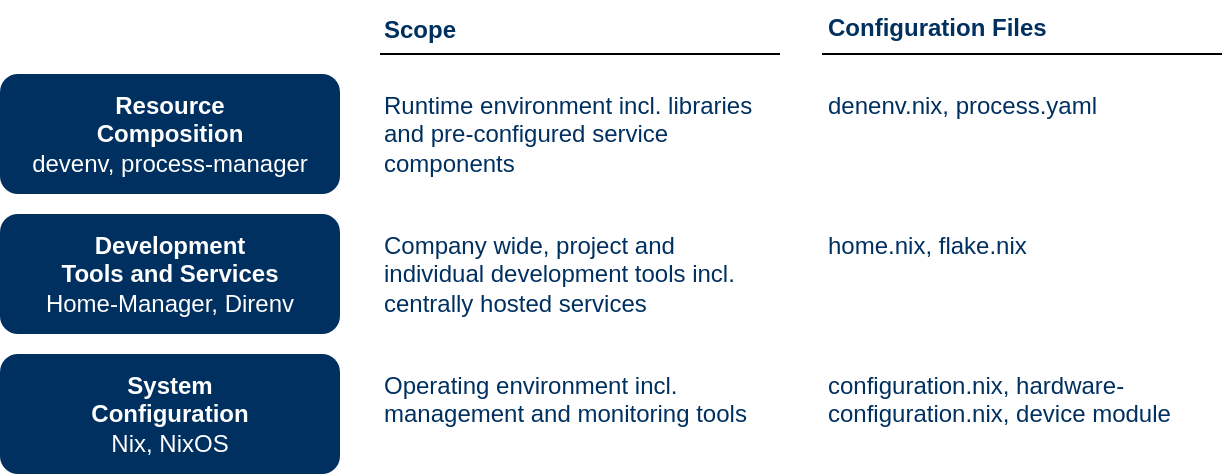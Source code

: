 <mxfile version="27.1.3" pages="2">
  <diagram name="technology" id="HCyVaX-hGJ82w2xpqGKD">
    <mxGraphModel dx="1426" dy="852" grid="1" gridSize="10" guides="1" tooltips="1" connect="1" arrows="1" fold="1" page="1" pageScale="1" pageWidth="827" pageHeight="1169" math="0" shadow="0">
      <root>
        <mxCell id="0" />
        <mxCell id="1" parent="0" />
        <mxCell id="trhJKr_4E9_vjIeC_0na-2" value="&lt;font style=&quot;color: light-dark(rgb(255, 255, 255), rgb(255, 255, 255));&quot;&gt;&lt;b&gt;System&lt;br&gt;Configuration&lt;br&gt;&lt;/b&gt;Nix, NixOS&lt;/font&gt;" style="rounded=1;whiteSpace=wrap;html=1;fillColor=light-dark(#003060,#003060);strokeColor=none;" vertex="1" parent="1">
          <mxGeometry x="40" y="256" width="170" height="60" as="geometry" />
        </mxCell>
        <mxCell id="trhJKr_4E9_vjIeC_0na-3" value="&lt;font style=&quot;color: light-dark(rgb(255, 255, 255), rgb(255, 255, 255));&quot;&gt;&lt;b&gt;Development&lt;br&gt;Tools and Services&lt;br&gt;&lt;/b&gt;Home-Manager, Direnv&lt;/font&gt;" style="rounded=1;whiteSpace=wrap;html=1;fillColor=light-dark(#003060,#003060);strokeColor=none;" vertex="1" parent="1">
          <mxGeometry x="40" y="186" width="170" height="60" as="geometry" />
        </mxCell>
        <mxCell id="trhJKr_4E9_vjIeC_0na-4" value="&lt;font style=&quot;color: light-dark(rgb(255, 255, 255), rgb(255, 255, 255));&quot;&gt;&lt;b&gt;Resource&lt;br&gt;Composition&lt;br&gt;&lt;/b&gt;devenv, process-manager&lt;/font&gt;" style="rounded=1;whiteSpace=wrap;html=1;fillColor=light-dark(#003060,#003060);strokeColor=none;" vertex="1" parent="1">
          <mxGeometry x="40" y="116" width="170" height="60" as="geometry" />
        </mxCell>
        <mxCell id="trhJKr_4E9_vjIeC_0na-5" value="" style="endArrow=none;html=1;rounded=0;" edge="1" parent="1">
          <mxGeometry width="50" height="50" relative="1" as="geometry">
            <mxPoint x="230" y="106" as="sourcePoint" />
            <mxPoint x="430" y="106" as="targetPoint" />
          </mxGeometry>
        </mxCell>
        <mxCell id="trhJKr_4E9_vjIeC_0na-6" value="" style="endArrow=none;html=1;rounded=0;" edge="1" parent="1">
          <mxGeometry width="50" height="50" relative="1" as="geometry">
            <mxPoint x="451" y="106" as="sourcePoint" />
            <mxPoint x="651" y="106" as="targetPoint" />
          </mxGeometry>
        </mxCell>
        <mxCell id="trhJKr_4E9_vjIeC_0na-7" value="&lt;div style=&quot;text-align: center;&quot;&gt;&lt;span style=&quot;background-color: transparent;&quot;&gt;&lt;b&gt;Scope&lt;/b&gt;&lt;/span&gt;&lt;/div&gt;" style="text;whiteSpace=wrap;html=1;labelBackgroundColor=none;fontColor=light-dark(#003060,#003060);" vertex="1" parent="1">
          <mxGeometry x="230" y="80" width="170" height="30" as="geometry" />
        </mxCell>
        <mxCell id="trhJKr_4E9_vjIeC_0na-8" value="Operating environment incl. management and monitoring tools" style="text;whiteSpace=wrap;html=1;labelBackgroundColor=none;fontColor=light-dark(#003060,#003060);" vertex="1" parent="1">
          <mxGeometry x="230" y="257.5" width="200" height="57" as="geometry" />
        </mxCell>
        <mxCell id="trhJKr_4E9_vjIeC_0na-9" value="&lt;div style=&quot;text-align: center;&quot;&gt;&lt;span style=&quot;background-color: transparent;&quot;&gt;&lt;b&gt;Configuration Files&lt;/b&gt;&lt;/span&gt;&lt;/div&gt;" style="text;whiteSpace=wrap;html=1;labelBackgroundColor=none;fontColor=light-dark(#003060,#003060);" vertex="1" parent="1">
          <mxGeometry x="452" y="79" width="170" height="30" as="geometry" />
        </mxCell>
        <mxCell id="trhJKr_4E9_vjIeC_0na-10" value="Company wide, project and individual development tools incl. centrally hosted services&amp;nbsp;" style="text;whiteSpace=wrap;html=1;labelBackgroundColor=none;fontColor=light-dark(#003060,#003060);" vertex="1" parent="1">
          <mxGeometry x="230" y="187.5" width="200" height="57" as="geometry" />
        </mxCell>
        <mxCell id="trhJKr_4E9_vjIeC_0na-11" value="Runtime environment incl. libraries and pre-configured service components" style="text;whiteSpace=wrap;html=1;labelBackgroundColor=none;fontColor=light-dark(#003060,#003060);" vertex="1" parent="1">
          <mxGeometry x="230" y="117.5" width="200" height="57" as="geometry" />
        </mxCell>
        <mxCell id="trhJKr_4E9_vjIeC_0na-12" value="configuration.nix, hardware-configuration.nix, device module" style="text;whiteSpace=wrap;html=1;labelBackgroundColor=none;fontColor=light-dark(#003060,#003060);" vertex="1" parent="1">
          <mxGeometry x="452" y="257.5" width="200" height="57" as="geometry" />
        </mxCell>
        <mxCell id="trhJKr_4E9_vjIeC_0na-13" value="home.nix, flake.nix" style="text;whiteSpace=wrap;html=1;labelBackgroundColor=none;fontColor=light-dark(#003060,#003060);" vertex="1" parent="1">
          <mxGeometry x="452" y="187.5" width="200" height="57" as="geometry" />
        </mxCell>
        <mxCell id="trhJKr_4E9_vjIeC_0na-14" value="denenv.nix, process.yaml" style="text;whiteSpace=wrap;html=1;labelBackgroundColor=none;fontColor=light-dark(#003060,#003060);" vertex="1" parent="1">
          <mxGeometry x="452" y="117.5" width="200" height="57" as="geometry" />
        </mxCell>
      </root>
    </mxGraphModel>
  </diagram>
  <diagram id="Hz-IN_Wbsbl5puNY5XjU" name="sovereignty">
    <mxGraphModel dx="1426" dy="852" grid="1" gridSize="10" guides="1" tooltips="1" connect="1" arrows="1" fold="1" page="1" pageScale="1" pageWidth="827" pageHeight="1169" math="0" shadow="0">
      <root>
        <mxCell id="0" />
        <mxCell id="1" parent="0" />
        <mxCell id="kL0Syt9OAY-uQLCxVgfZ-1" value="Internet&lt;br&gt;Security" style="rounded=0;whiteSpace=wrap;html=1;" vertex="1" parent="1">
          <mxGeometry x="120" y="500" width="120" height="60" as="geometry" />
        </mxCell>
        <mxCell id="kL0Syt9OAY-uQLCxVgfZ-2" value="Micro-&lt;br&gt;Services" style="rounded=0;whiteSpace=wrap;html=1;" vertex="1" parent="1">
          <mxGeometry x="120" y="440" width="120" height="60" as="geometry" />
        </mxCell>
        <mxCell id="kL0Syt9OAY-uQLCxVgfZ-3" value="Monolothic&lt;br&gt;Applications" style="rounded=0;whiteSpace=wrap;html=1;" vertex="1" parent="1">
          <mxGeometry x="240" y="500" width="120" height="60" as="geometry" />
        </mxCell>
        <mxCell id="kL0Syt9OAY-uQLCxVgfZ-4" value="Data&lt;br&gt;Protection" style="rounded=0;whiteSpace=wrap;html=1;" vertex="1" parent="1">
          <mxGeometry x="240" y="440" width="120" height="60" as="geometry" />
        </mxCell>
        <mxCell id="kL0Syt9OAY-uQLCxVgfZ-5" value="" style="endArrow=classic;html=1;rounded=0;exitX=0;exitY=1;exitDx=0;exitDy=0;" edge="1" parent="1" source="kL0Syt9OAY-uQLCxVgfZ-1">
          <mxGeometry width="50" height="50" relative="1" as="geometry">
            <mxPoint x="390" y="770" as="sourcePoint" />
            <mxPoint x="400" y="560" as="targetPoint" />
          </mxGeometry>
        </mxCell>
        <mxCell id="kL0Syt9OAY-uQLCxVgfZ-6" value="" style="endArrow=classic;html=1;rounded=0;exitX=0;exitY=1;exitDx=0;exitDy=0;" edge="1" parent="1" source="kL0Syt9OAY-uQLCxVgfZ-1">
          <mxGeometry width="50" height="50" relative="1" as="geometry">
            <mxPoint x="600" y="470" as="sourcePoint" />
            <mxPoint x="120" y="400" as="targetPoint" />
          </mxGeometry>
        </mxCell>
        <mxCell id="kL0Syt9OAY-uQLCxVgfZ-7" value="Operational&lt;br&gt;Independence" style="text;html=1;align=center;verticalAlign=middle;whiteSpace=wrap;rounded=0;" vertex="1" parent="1">
          <mxGeometry x="40" y="420" width="60" height="30" as="geometry" />
        </mxCell>
        <mxCell id="kL0Syt9OAY-uQLCxVgfZ-8" value="Technology&lt;br&gt;Control" style="text;html=1;align=center;verticalAlign=middle;whiteSpace=wrap;rounded=0;" vertex="1" parent="1">
          <mxGeometry x="320" y="570" width="60" height="30" as="geometry" />
        </mxCell>
      </root>
    </mxGraphModel>
  </diagram>
</mxfile>
